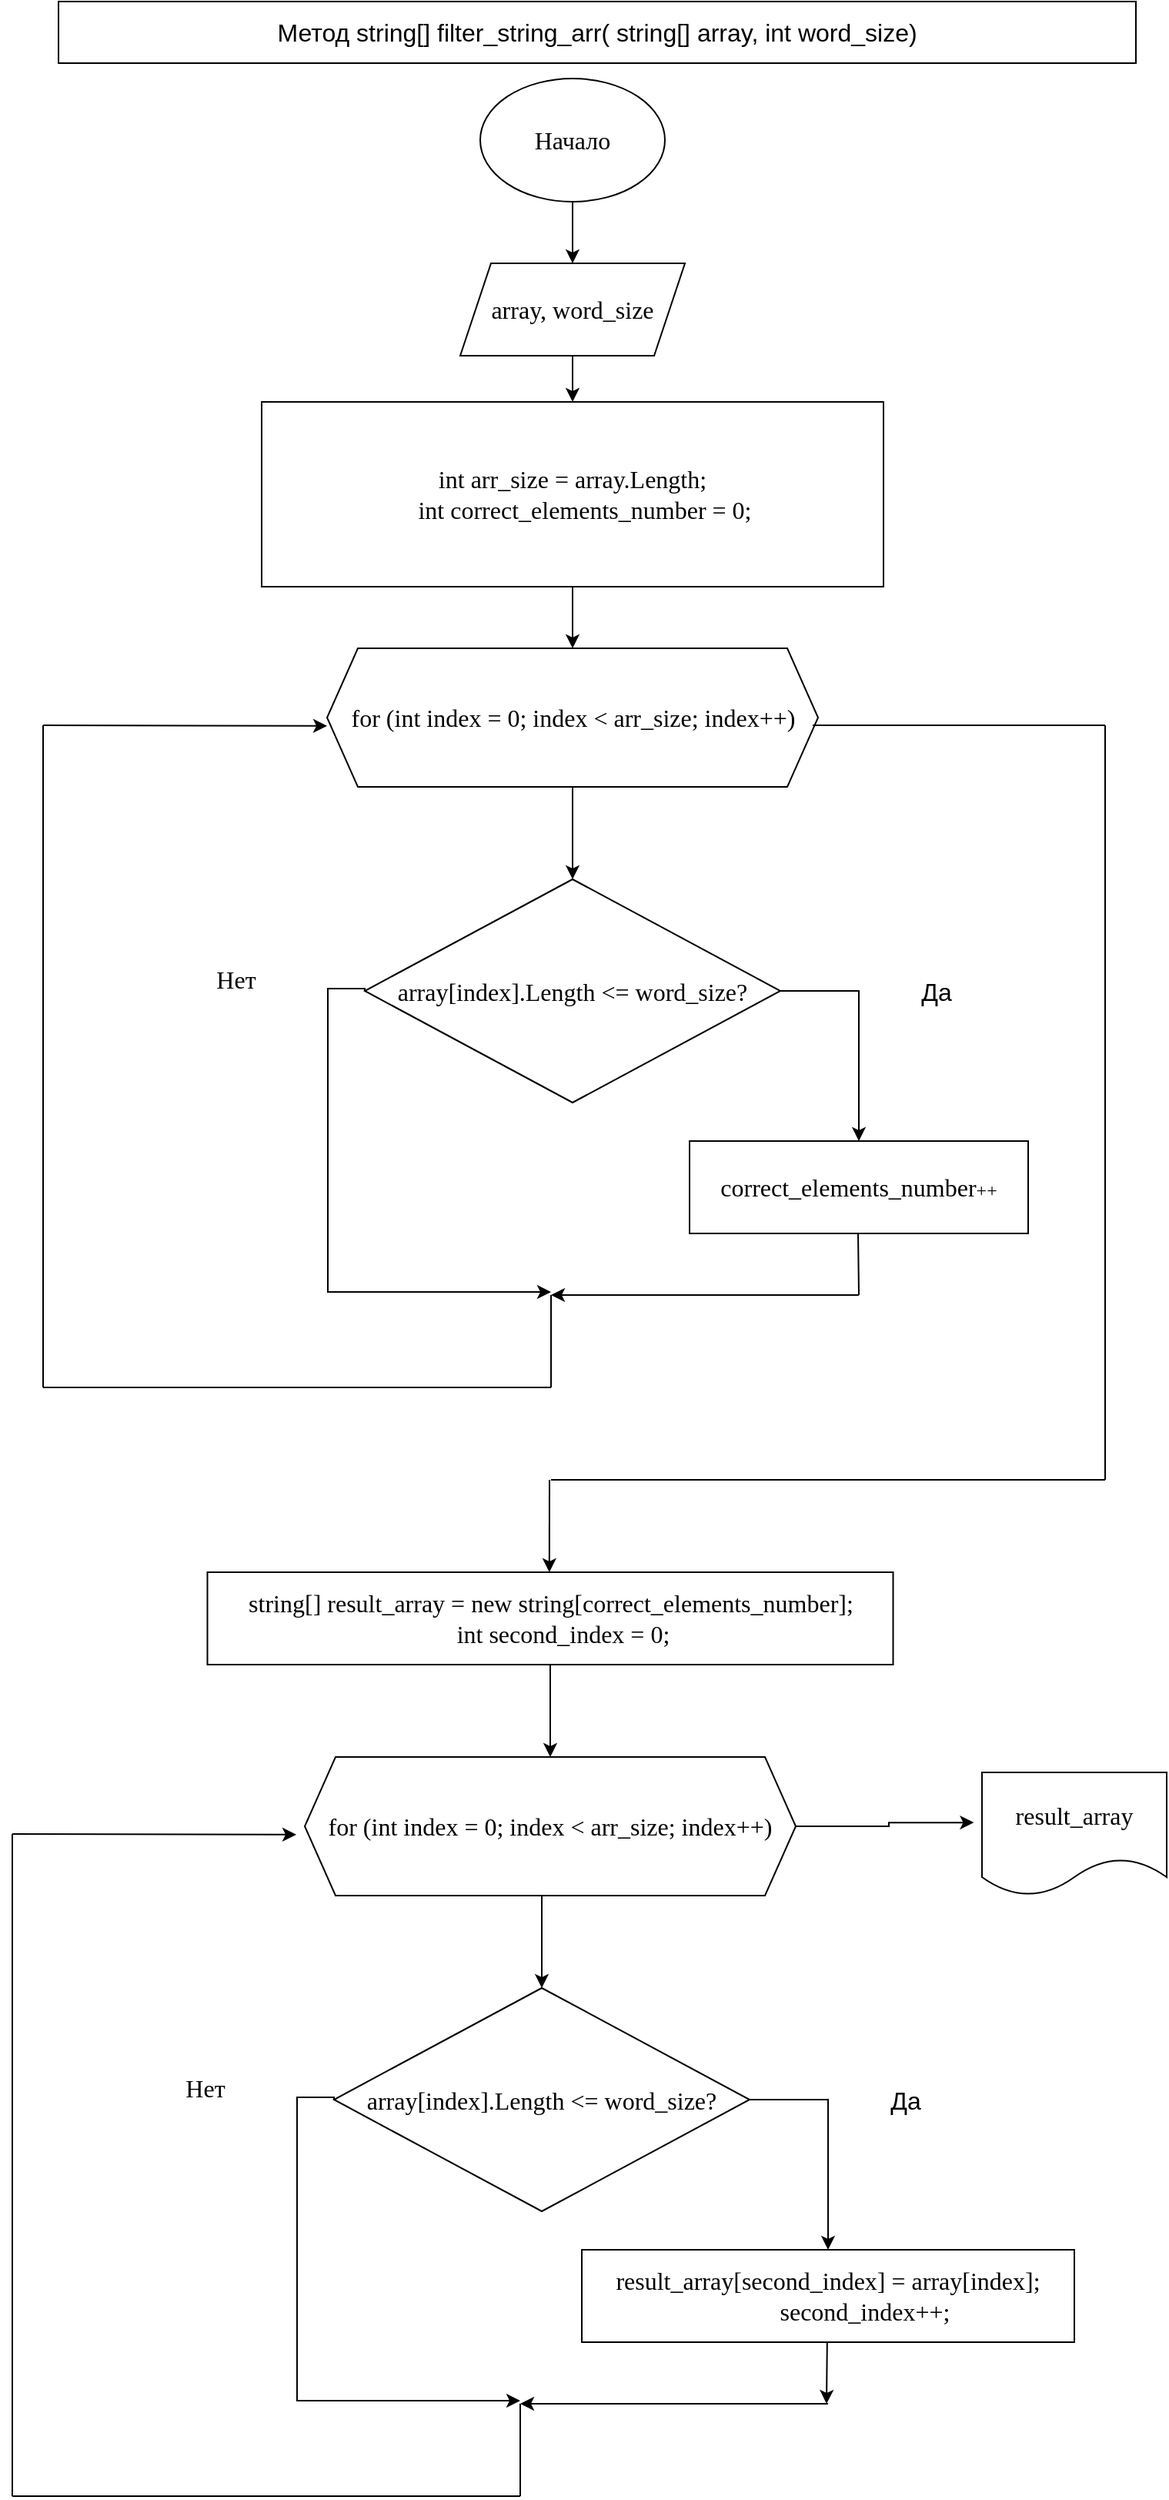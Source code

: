 <mxfile version="21.6.6" type="device">
  <diagram name="Page-1" id="7CSKcOcUzHPlwSgcAuL9">
    <mxGraphModel dx="1360" dy="690" grid="1" gridSize="10" guides="1" tooltips="1" connect="1" arrows="1" fold="1" page="1" pageScale="1" pageWidth="827" pageHeight="1169" math="0" shadow="0">
      <root>
        <mxCell id="0" />
        <mxCell id="1" parent="0" />
        <mxCell id="uYIBqPDHM22QWvYTJYOg-4" value="" style="edgeStyle=orthogonalEdgeStyle;rounded=0;orthogonalLoop=1;jettySize=auto;html=1;" parent="1" source="uYIBqPDHM22QWvYTJYOg-1" target="uYIBqPDHM22QWvYTJYOg-3" edge="1">
          <mxGeometry relative="1" as="geometry" />
        </mxCell>
        <mxCell id="uYIBqPDHM22QWvYTJYOg-1" value="&lt;font size=&quot;3&quot; face=&quot;Times New Roman&quot;&gt;Начало&lt;/font&gt;" style="ellipse;whiteSpace=wrap;html=1;" parent="1" vertex="1">
          <mxGeometry x="354" y="50" width="120" height="80" as="geometry" />
        </mxCell>
        <mxCell id="uYIBqPDHM22QWvYTJYOg-8" value="" style="edgeStyle=orthogonalEdgeStyle;rounded=0;orthogonalLoop=1;jettySize=auto;html=1;entryX=0.5;entryY=0;entryDx=0;entryDy=0;" parent="1" source="uYIBqPDHM22QWvYTJYOg-2" target="RZJItfqRa4usGM5RJT65-2" edge="1">
          <mxGeometry relative="1" as="geometry">
            <mxPoint x="414" y="430" as="targetPoint" />
          </mxGeometry>
        </mxCell>
        <mxCell id="uYIBqPDHM22QWvYTJYOg-2" value="&lt;font style=&quot;font-size: 16px;&quot; face=&quot;Times New Roman&quot;&gt;int arr_size = array.Length;&lt;br&gt;&amp;nbsp;&amp;nbsp; &amp;nbsp;int correct_elements_number = 0;&lt;/font&gt;" style="rounded=0;whiteSpace=wrap;html=1;" parent="1" vertex="1">
          <mxGeometry x="212" y="260" width="404" height="120" as="geometry" />
        </mxCell>
        <mxCell id="uYIBqPDHM22QWvYTJYOg-5" value="" style="edgeStyle=orthogonalEdgeStyle;rounded=0;orthogonalLoop=1;jettySize=auto;html=1;" parent="1" source="uYIBqPDHM22QWvYTJYOg-3" target="uYIBqPDHM22QWvYTJYOg-2" edge="1">
          <mxGeometry relative="1" as="geometry" />
        </mxCell>
        <mxCell id="uYIBqPDHM22QWvYTJYOg-3" value="&lt;font style=&quot;font-size: 16px;&quot; face=&quot;Times New Roman&quot;&gt;array, word_size&lt;br&gt;&lt;/font&gt;" style="shape=parallelogram;perimeter=parallelogramPerimeter;whiteSpace=wrap;html=1;fixedSize=1;" parent="1" vertex="1">
          <mxGeometry x="341" y="170" width="146" height="60" as="geometry" />
        </mxCell>
        <mxCell id="uYIBqPDHM22QWvYTJYOg-21" style="edgeStyle=orthogonalEdgeStyle;rounded=0;orthogonalLoop=1;jettySize=auto;html=1;exitX=0.963;exitY=0.494;exitDx=0;exitDy=0;entryX=0.5;entryY=0;entryDx=0;entryDy=0;exitPerimeter=0;" parent="1" edge="1">
          <mxGeometry relative="1" as="geometry">
            <Array as="points">
              <mxPoint x="590" y="619" />
              <mxPoint x="590" y="710" />
              <mxPoint x="414" y="710" />
            </Array>
            <mxPoint x="472.338" y="619.28" as="sourcePoint" />
          </mxGeometry>
        </mxCell>
        <mxCell id="uYIBqPDHM22QWvYTJYOg-28" value="&lt;font style=&quot;font-size: 16px;&quot; face=&quot;Times New Roman&quot;&gt;Нет&lt;/font&gt;" style="text;html=1;align=center;verticalAlign=middle;resizable=0;points=[];autosize=1;strokeColor=none;fillColor=none;" parent="1" vertex="1">
          <mxGeometry x="170" y="620" width="50" height="30" as="geometry" />
        </mxCell>
        <mxCell id="uYIBqPDHM22QWvYTJYOg-38" value="&lt;font face=&quot;Times New Roman&quot;&gt;&lt;font style=&quot;font-size: 16px;&quot;&gt;correct_elements_number&lt;/font&gt;++&lt;/font&gt;" style="rounded=0;whiteSpace=wrap;html=1;" parent="1" vertex="1">
          <mxGeometry x="490" y="740" width="220" height="60" as="geometry" />
        </mxCell>
        <mxCell id="uYIBqPDHM22QWvYTJYOg-46" value="&lt;font style=&quot;font-size: 16px;&quot; face=&quot;Times New Roman&quot;&gt;result_array&lt;/font&gt;" style="shape=document;whiteSpace=wrap;html=1;boundedLbl=1;" parent="1" vertex="1">
          <mxGeometry x="680" y="1150" width="120" height="80" as="geometry" />
        </mxCell>
        <mxCell id="uYIBqPDHM22QWvYTJYOg-49" value="&lt;font style=&quot;font-size: 16px;&quot;&gt;Да&lt;/font&gt;" style="text;html=1;align=center;verticalAlign=middle;resizable=0;points=[];autosize=1;strokeColor=none;fillColor=none;" parent="1" vertex="1">
          <mxGeometry x="630" y="627.5" width="40" height="30" as="geometry" />
        </mxCell>
        <mxCell id="RZJItfqRa4usGM5RJT65-1" value="&lt;font size=&quot;3&quot;&gt;Метод string[] filter_string_arr( string[] array, int word_size)&lt;br&gt;&lt;/font&gt;" style="rounded=0;whiteSpace=wrap;html=1;" parent="1" vertex="1">
          <mxGeometry x="80" width="700" height="40" as="geometry" />
        </mxCell>
        <mxCell id="RZJItfqRa4usGM5RJT65-2" value="&lt;font style=&quot;font-size: 16px;&quot; face=&quot;Times New Roman&quot;&gt;for (int index = 0; index &amp;lt; arr_size; index++)&lt;/font&gt;" style="shape=hexagon;perimeter=hexagonPerimeter2;whiteSpace=wrap;html=1;fixedSize=1;" parent="1" vertex="1">
          <mxGeometry x="254.5" y="420" width="319" height="90" as="geometry" />
        </mxCell>
        <mxCell id="32sflzjFphWox1otLnrq-5" style="edgeStyle=orthogonalEdgeStyle;rounded=0;orthogonalLoop=1;jettySize=auto;html=1;exitX=1;exitY=0.5;exitDx=0;exitDy=0;entryX=0.5;entryY=0;entryDx=0;entryDy=0;" edge="1" parent="1" source="32sflzjFphWox1otLnrq-1" target="uYIBqPDHM22QWvYTJYOg-38">
          <mxGeometry relative="1" as="geometry" />
        </mxCell>
        <mxCell id="32sflzjFphWox1otLnrq-13" style="edgeStyle=orthogonalEdgeStyle;rounded=0;orthogonalLoop=1;jettySize=auto;html=1;exitX=0;exitY=0.5;exitDx=0;exitDy=0;" edge="1" parent="1" source="32sflzjFphWox1otLnrq-1">
          <mxGeometry relative="1" as="geometry">
            <mxPoint x="274.5" y="640" as="sourcePoint" />
            <mxPoint x="400" y="838" as="targetPoint" />
            <Array as="points">
              <mxPoint x="279" y="641" />
              <mxPoint x="255" y="641" />
              <mxPoint x="255" y="838" />
            </Array>
          </mxGeometry>
        </mxCell>
        <mxCell id="32sflzjFphWox1otLnrq-1" value="&lt;font style=&quot;font-size: 16px;&quot; face=&quot;Times New Roman&quot;&gt;array[index].Length &amp;lt;= word_size?&lt;/font&gt;" style="rhombus;whiteSpace=wrap;html=1;" vertex="1" parent="1">
          <mxGeometry x="279" y="570" width="270" height="145" as="geometry" />
        </mxCell>
        <mxCell id="32sflzjFphWox1otLnrq-2" value="" style="endArrow=classic;html=1;rounded=0;exitX=0.5;exitY=1;exitDx=0;exitDy=0;" edge="1" parent="1" source="RZJItfqRa4usGM5RJT65-2">
          <mxGeometry width="50" height="50" relative="1" as="geometry">
            <mxPoint x="414" y="530" as="sourcePoint" />
            <mxPoint x="414" y="570" as="targetPoint" />
          </mxGeometry>
        </mxCell>
        <mxCell id="32sflzjFphWox1otLnrq-6" value="" style="endArrow=none;html=1;rounded=0;" edge="1" parent="1">
          <mxGeometry width="50" height="50" relative="1" as="geometry">
            <mxPoint x="400" y="900" as="sourcePoint" />
            <mxPoint x="400" y="840" as="targetPoint" />
          </mxGeometry>
        </mxCell>
        <mxCell id="32sflzjFphWox1otLnrq-14" value="" style="endArrow=classic;html=1;rounded=0;" edge="1" parent="1">
          <mxGeometry width="50" height="50" relative="1" as="geometry">
            <mxPoint x="470" y="840" as="sourcePoint" />
            <mxPoint x="400" y="840" as="targetPoint" />
          </mxGeometry>
        </mxCell>
        <mxCell id="32sflzjFphWox1otLnrq-17" value="" style="endArrow=none;html=1;rounded=0;" edge="1" parent="1">
          <mxGeometry width="50" height="50" relative="1" as="geometry">
            <mxPoint x="600" y="840" as="sourcePoint" />
            <mxPoint x="599.5" y="800" as="targetPoint" />
          </mxGeometry>
        </mxCell>
        <mxCell id="32sflzjFphWox1otLnrq-18" value="" style="endArrow=none;html=1;rounded=0;" edge="1" parent="1">
          <mxGeometry width="50" height="50" relative="1" as="geometry">
            <mxPoint x="600" y="840" as="sourcePoint" />
            <mxPoint x="459" y="840" as="targetPoint" />
          </mxGeometry>
        </mxCell>
        <mxCell id="32sflzjFphWox1otLnrq-20" value="" style="endArrow=none;html=1;rounded=0;" edge="1" parent="1">
          <mxGeometry width="50" height="50" relative="1" as="geometry">
            <mxPoint x="70" y="900" as="sourcePoint" />
            <mxPoint x="400" y="900" as="targetPoint" />
          </mxGeometry>
        </mxCell>
        <mxCell id="32sflzjFphWox1otLnrq-21" value="" style="endArrow=none;html=1;rounded=0;" edge="1" parent="1">
          <mxGeometry width="50" height="50" relative="1" as="geometry">
            <mxPoint x="70" y="900" as="sourcePoint" />
            <mxPoint x="70" y="830" as="targetPoint" />
          </mxGeometry>
        </mxCell>
        <mxCell id="32sflzjFphWox1otLnrq-23" value="" style="endArrow=none;html=1;rounded=0;" edge="1" parent="1">
          <mxGeometry width="50" height="50" relative="1" as="geometry">
            <mxPoint x="70" y="830" as="sourcePoint" />
            <mxPoint x="70" y="470" as="targetPoint" />
          </mxGeometry>
        </mxCell>
        <mxCell id="32sflzjFphWox1otLnrq-39" style="edgeStyle=orthogonalEdgeStyle;rounded=0;orthogonalLoop=1;jettySize=auto;html=1;exitX=1;exitY=0.5;exitDx=0;exitDy=0;entryX=-0.044;entryY=0.407;entryDx=0;entryDy=0;entryPerimeter=0;" edge="1" parent="1" source="32sflzjFphWox1otLnrq-27" target="uYIBqPDHM22QWvYTJYOg-46">
          <mxGeometry relative="1" as="geometry" />
        </mxCell>
        <mxCell id="32sflzjFphWox1otLnrq-27" value="&lt;font style=&quot;font-size: 16px;&quot; face=&quot;Times New Roman&quot;&gt;for (int index = 0; index &amp;lt; arr_size; index++)&lt;/font&gt;" style="shape=hexagon;perimeter=hexagonPerimeter2;whiteSpace=wrap;html=1;fixedSize=1;" vertex="1" parent="1">
          <mxGeometry x="240" y="1140" width="319" height="90" as="geometry" />
        </mxCell>
        <mxCell id="32sflzjFphWox1otLnrq-28" value="" style="endArrow=classic;html=1;rounded=0;" edge="1" parent="1">
          <mxGeometry width="50" height="50" relative="1" as="geometry">
            <mxPoint x="70" y="470" as="sourcePoint" />
            <mxPoint x="254.5" y="470.41" as="targetPoint" />
          </mxGeometry>
        </mxCell>
        <mxCell id="32sflzjFphWox1otLnrq-38" style="edgeStyle=orthogonalEdgeStyle;rounded=0;orthogonalLoop=1;jettySize=auto;html=1;exitX=0.5;exitY=1;exitDx=0;exitDy=0;entryX=0.5;entryY=0;entryDx=0;entryDy=0;" edge="1" parent="1" source="32sflzjFphWox1otLnrq-29" target="32sflzjFphWox1otLnrq-27">
          <mxGeometry relative="1" as="geometry" />
        </mxCell>
        <mxCell id="32sflzjFphWox1otLnrq-29" value="&lt;font style=&quot;font-size: 16px;&quot; face=&quot;Times New Roman&quot;&gt;string[] result_array = new string[correct_elements_number];&lt;br&gt;&amp;nbsp;&amp;nbsp; &amp;nbsp;int second_index = 0;&lt;/font&gt;" style="rounded=0;whiteSpace=wrap;html=1;" vertex="1" parent="1">
          <mxGeometry x="176.75" y="1020" width="445.5" height="60" as="geometry" />
        </mxCell>
        <mxCell id="32sflzjFphWox1otLnrq-32" value="" style="endArrow=classic;html=1;rounded=0;" edge="1" parent="1">
          <mxGeometry width="50" height="50" relative="1" as="geometry">
            <mxPoint x="399" y="960" as="sourcePoint" />
            <mxPoint x="398.91" y="1020" as="targetPoint" />
          </mxGeometry>
        </mxCell>
        <mxCell id="32sflzjFphWox1otLnrq-33" value="" style="endArrow=none;html=1;rounded=0;" edge="1" parent="1">
          <mxGeometry width="50" height="50" relative="1" as="geometry">
            <mxPoint x="400" y="960" as="sourcePoint" />
            <mxPoint x="490" y="960" as="targetPoint" />
          </mxGeometry>
        </mxCell>
        <mxCell id="32sflzjFphWox1otLnrq-34" value="" style="endArrow=none;html=1;rounded=0;" edge="1" parent="1">
          <mxGeometry width="50" height="50" relative="1" as="geometry">
            <mxPoint x="490" y="960" as="sourcePoint" />
            <mxPoint x="760" y="960" as="targetPoint" />
          </mxGeometry>
        </mxCell>
        <mxCell id="32sflzjFphWox1otLnrq-35" value="" style="endArrow=none;html=1;rounded=0;" edge="1" parent="1">
          <mxGeometry width="50" height="50" relative="1" as="geometry">
            <mxPoint x="570" y="470" as="sourcePoint" />
            <mxPoint x="760" y="470" as="targetPoint" />
          </mxGeometry>
        </mxCell>
        <mxCell id="32sflzjFphWox1otLnrq-36" value="" style="endArrow=none;html=1;rounded=0;" edge="1" parent="1">
          <mxGeometry width="50" height="50" relative="1" as="geometry">
            <mxPoint x="760" y="960" as="sourcePoint" />
            <mxPoint x="760" y="470" as="targetPoint" />
          </mxGeometry>
        </mxCell>
        <mxCell id="32sflzjFphWox1otLnrq-53" value="" style="endArrow=classic;html=1;rounded=0;" edge="1" parent="1">
          <mxGeometry width="50" height="50" relative="1" as="geometry">
            <mxPoint x="50" y="1190" as="sourcePoint" />
            <mxPoint x="234.5" y="1190.41" as="targetPoint" />
          </mxGeometry>
        </mxCell>
        <mxCell id="32sflzjFphWox1otLnrq-54" value="" style="endArrow=none;html=1;rounded=0;" edge="1" parent="1">
          <mxGeometry width="50" height="50" relative="1" as="geometry">
            <mxPoint x="50" y="1550" as="sourcePoint" />
            <mxPoint x="50" y="1190" as="targetPoint" />
          </mxGeometry>
        </mxCell>
        <mxCell id="32sflzjFphWox1otLnrq-55" value="" style="endArrow=none;html=1;rounded=0;" edge="1" parent="1">
          <mxGeometry width="50" height="50" relative="1" as="geometry">
            <mxPoint x="50" y="1620" as="sourcePoint" />
            <mxPoint x="50" y="1550" as="targetPoint" />
          </mxGeometry>
        </mxCell>
        <mxCell id="32sflzjFphWox1otLnrq-56" value="" style="endArrow=none;html=1;rounded=0;" edge="1" parent="1">
          <mxGeometry width="50" height="50" relative="1" as="geometry">
            <mxPoint x="50" y="1620" as="sourcePoint" />
            <mxPoint x="380" y="1620" as="targetPoint" />
          </mxGeometry>
        </mxCell>
        <mxCell id="32sflzjFphWox1otLnrq-57" value="" style="endArrow=none;html=1;rounded=0;" edge="1" parent="1">
          <mxGeometry width="50" height="50" relative="1" as="geometry">
            <mxPoint x="380" y="1620" as="sourcePoint" />
            <mxPoint x="380" y="1560" as="targetPoint" />
          </mxGeometry>
        </mxCell>
        <mxCell id="32sflzjFphWox1otLnrq-58" value="" style="endArrow=none;html=1;rounded=0;" edge="1" parent="1">
          <mxGeometry width="50" height="50" relative="1" as="geometry">
            <mxPoint x="580" y="1560" as="sourcePoint" />
            <mxPoint x="439" y="1560" as="targetPoint" />
          </mxGeometry>
        </mxCell>
        <mxCell id="32sflzjFphWox1otLnrq-59" value="" style="endArrow=classic;html=1;rounded=0;" edge="1" parent="1">
          <mxGeometry width="50" height="50" relative="1" as="geometry">
            <mxPoint x="450" y="1560" as="sourcePoint" />
            <mxPoint x="380" y="1560" as="targetPoint" />
          </mxGeometry>
        </mxCell>
        <mxCell id="32sflzjFphWox1otLnrq-60" style="edgeStyle=orthogonalEdgeStyle;rounded=0;orthogonalLoop=1;jettySize=auto;html=1;exitX=0;exitY=0.5;exitDx=0;exitDy=0;" edge="1" source="32sflzjFphWox1otLnrq-61" parent="1">
          <mxGeometry relative="1" as="geometry">
            <mxPoint x="254.5" y="1360" as="sourcePoint" />
            <mxPoint x="380" y="1558" as="targetPoint" />
            <Array as="points">
              <mxPoint x="259" y="1361" />
              <mxPoint x="235" y="1361" />
              <mxPoint x="235" y="1558" />
            </Array>
          </mxGeometry>
        </mxCell>
        <mxCell id="32sflzjFphWox1otLnrq-61" value="&lt;font style=&quot;font-size: 16px;&quot; face=&quot;Times New Roman&quot;&gt;array[index].Length &amp;lt;= word_size?&lt;/font&gt;" style="rhombus;whiteSpace=wrap;html=1;" vertex="1" parent="1">
          <mxGeometry x="259" y="1290" width="270" height="145" as="geometry" />
        </mxCell>
        <mxCell id="32sflzjFphWox1otLnrq-62" value="&lt;font style=&quot;font-size: 16px;&quot; face=&quot;Times New Roman&quot;&gt;result_array[second_index] = array[index]; &lt;br&gt;&amp;nbsp;&amp;nbsp; &amp;nbsp;&amp;nbsp;&amp;nbsp; &amp;nbsp;&amp;nbsp;&amp;nbsp; &amp;nbsp;second_index++;&lt;/font&gt;" style="rounded=0;whiteSpace=wrap;html=1;" vertex="1" parent="1">
          <mxGeometry x="420" y="1460" width="320" height="60" as="geometry" />
        </mxCell>
        <mxCell id="32sflzjFphWox1otLnrq-63" style="edgeStyle=orthogonalEdgeStyle;rounded=0;orthogonalLoop=1;jettySize=auto;html=1;exitX=1;exitY=0.5;exitDx=0;exitDy=0;entryX=0.5;entryY=0;entryDx=0;entryDy=0;" edge="1" source="32sflzjFphWox1otLnrq-61" target="32sflzjFphWox1otLnrq-62" parent="1">
          <mxGeometry relative="1" as="geometry" />
        </mxCell>
        <mxCell id="32sflzjFphWox1otLnrq-64" value="&lt;font style=&quot;font-size: 16px;&quot;&gt;Да&lt;/font&gt;" style="text;html=1;align=center;verticalAlign=middle;resizable=0;points=[];autosize=1;strokeColor=none;fillColor=none;" vertex="1" parent="1">
          <mxGeometry x="610" y="1347.5" width="40" height="30" as="geometry" />
        </mxCell>
        <mxCell id="32sflzjFphWox1otLnrq-65" value="&lt;font style=&quot;font-size: 16px;&quot; face=&quot;Times New Roman&quot;&gt;Нет&lt;/font&gt;" style="text;html=1;align=center;verticalAlign=middle;resizable=0;points=[];autosize=1;strokeColor=none;fillColor=none;" vertex="1" parent="1">
          <mxGeometry x="150" y="1340" width="50" height="30" as="geometry" />
        </mxCell>
        <mxCell id="32sflzjFphWox1otLnrq-66" value="" style="endArrow=classic;html=1;rounded=0;exitX=0.5;exitY=1;exitDx=0;exitDy=0;" edge="1" parent="1">
          <mxGeometry width="50" height="50" relative="1" as="geometry">
            <mxPoint x="394" y="1230" as="sourcePoint" />
            <mxPoint x="394" y="1290" as="targetPoint" />
          </mxGeometry>
        </mxCell>
        <mxCell id="32sflzjFphWox1otLnrq-67" value="" style="endArrow=classic;html=1;rounded=0;" edge="1" parent="1">
          <mxGeometry width="50" height="50" relative="1" as="geometry">
            <mxPoint x="579.41" y="1520" as="sourcePoint" />
            <mxPoint x="579" y="1560" as="targetPoint" />
          </mxGeometry>
        </mxCell>
      </root>
    </mxGraphModel>
  </diagram>
</mxfile>
